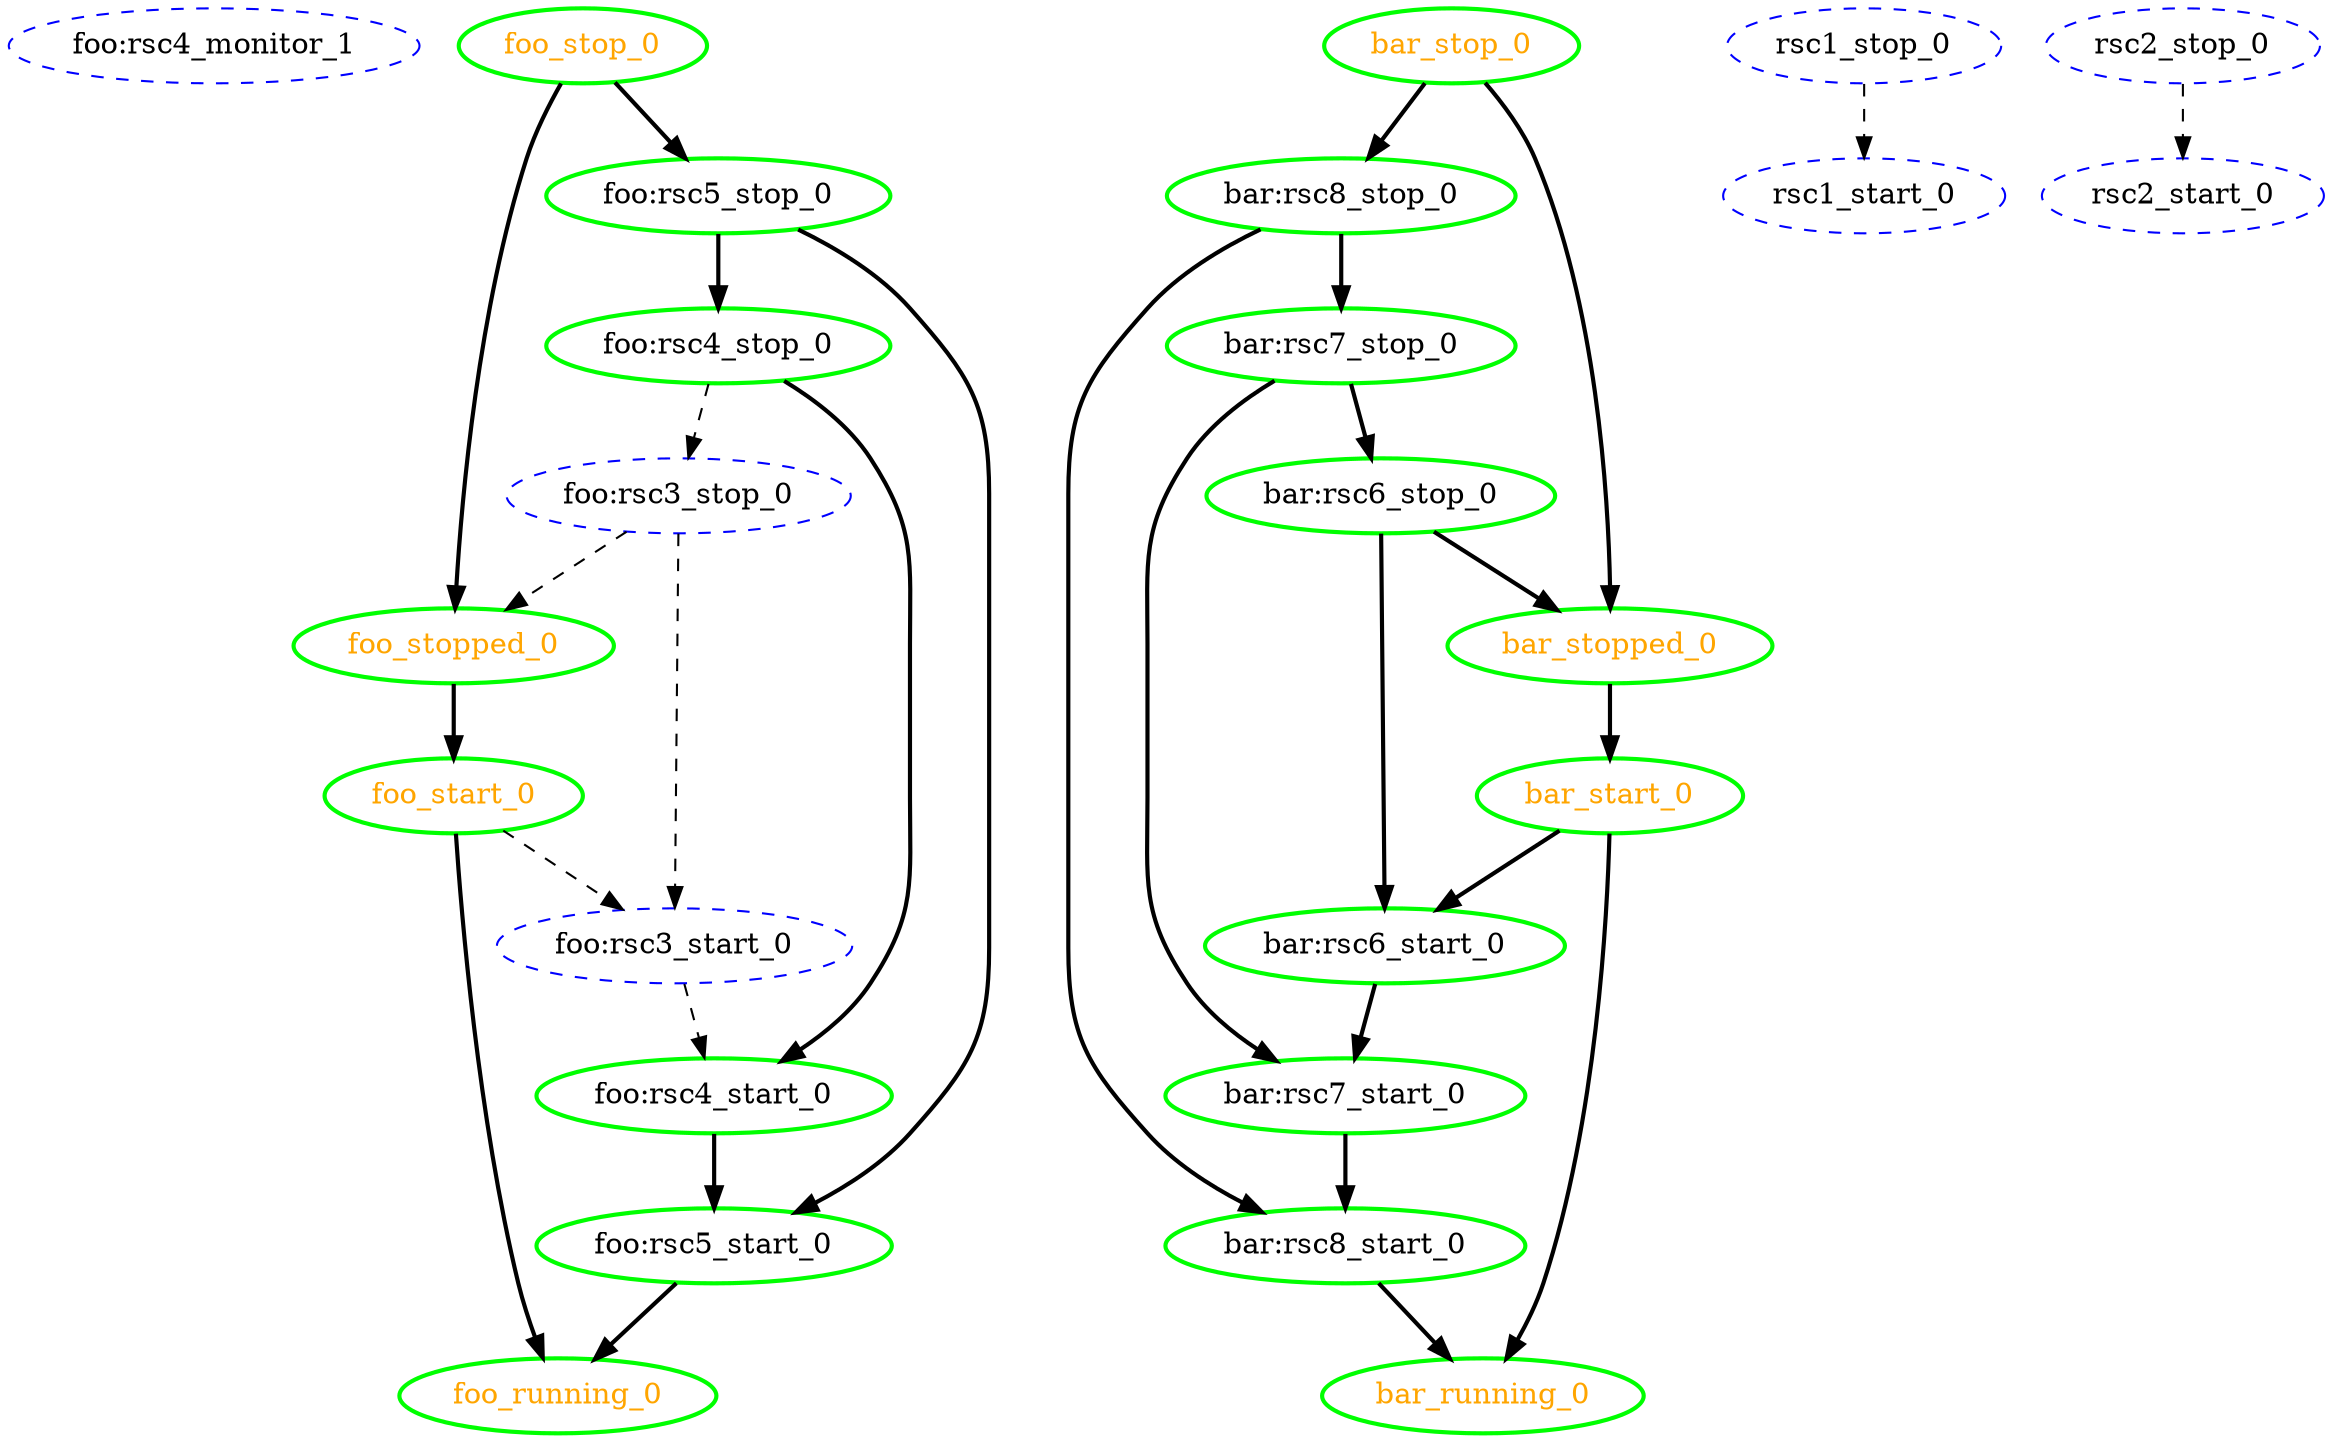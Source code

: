 digraph "g" {
	size = "30,30"
"foo:rsc4_monitor_1" [ style="dashed" color="blue" fontcolor="black" ]
"foo:rsc4_stop_0" [ tooltip="node1" style=bold color="green" fontcolor="black" ]
"bar:rsc7_start_0" [ tooltip="node2" style=bold color="green" fontcolor="black" ]
"bar:rsc7_stop_0" [ tooltip="node1" style=bold color="green" fontcolor="black" ]
"rsc1_stop_0" [ style="dashed" color="blue" fontcolor="black" ]
"rsc1_start_0" [ style="dashed" color="blue" fontcolor="black" ]
"rsc2_stop_0" [ style="dashed" color="blue" fontcolor="black" ]
"rsc2_start_0" [ style="dashed" color="blue" fontcolor="black" ]
"foo:rsc3_stop_0" [ style="dashed" color="blue" fontcolor="black" ]
"foo:rsc3_start_0" [ style="dashed" color="blue" fontcolor="black" ]
"foo:rsc4_start_0" [ tooltip="node1" style=bold color="green" fontcolor="black" ]
"foo:rsc5_stop_0" [ tooltip="node1" style=bold color="green" fontcolor="black" ]
"foo:rsc5_start_0" [ tooltip="node1" style=bold color="green" fontcolor="black" ]
"foo_start_0" [ tooltip="" style=bold color="green" fontcolor="orange" ]
"foo_running_0" [ tooltip="" style=bold color="green" fontcolor="orange" ]
"foo_stop_0" [ tooltip="" style=bold color="green" fontcolor="orange" ]
"foo_stopped_0" [ tooltip="" style=bold color="green" fontcolor="orange" ]
"bar:rsc6_stop_0" [ tooltip="node1" style=bold color="green" fontcolor="black" ]
"bar:rsc6_start_0" [ tooltip="node2" style=bold color="green" fontcolor="black" ]
"bar:rsc8_stop_0" [ tooltip="node1" style=bold color="green" fontcolor="black" ]
"bar:rsc8_start_0" [ tooltip="node2" style=bold color="green" fontcolor="black" ]
"bar_start_0" [ tooltip="" style=bold color="green" fontcolor="orange" ]
"bar_running_0" [ tooltip="" style=bold color="green" fontcolor="orange" ]
"bar_stop_0" [ tooltip="" style=bold color="green" fontcolor="orange" ]
"bar_stopped_0" [ tooltip="" style=bold color="green" fontcolor="orange" ]
"foo:rsc5_stop_0" -> "foo:rsc4_stop_0" [ style = bold]
"bar:rsc7_stop_0" -> "bar:rsc7_start_0" [ style = bold]
"bar:rsc6_start_0" -> "bar:rsc7_start_0" [ style = bold]
"bar:rsc8_stop_0" -> "bar:rsc7_stop_0" [ style = bold]
"rsc1_stop_0" -> "rsc1_start_0" [ style = dashed]
"rsc2_stop_0" -> "rsc2_start_0" [ style = dashed]
"foo:rsc4_stop_0" -> "foo:rsc3_stop_0" [ style = dashed]
"foo:rsc3_stop_0" -> "foo:rsc3_start_0" [ style = dashed]
"foo_start_0" -> "foo:rsc3_start_0" [ style = dashed]
"foo:rsc4_stop_0" -> "foo:rsc4_start_0" [ style = bold]
"foo:rsc3_start_0" -> "foo:rsc4_start_0" [ style = dashed]
"foo_stop_0" -> "foo:rsc5_stop_0" [ style = bold]
"foo:rsc4_start_0" -> "foo:rsc5_start_0" [ style = bold]
"foo:rsc5_stop_0" -> "foo:rsc5_start_0" [ style = bold]
"foo_stopped_0" -> "foo_start_0" [ style = bold]
"foo:rsc5_start_0" -> "foo_running_0" [ style = bold]
"foo_start_0" -> "foo_running_0" [ style = bold]
"foo:rsc3_stop_0" -> "foo_stopped_0" [ style = dashed]
"foo_stop_0" -> "foo_stopped_0" [ style = bold]
"bar:rsc7_stop_0" -> "bar:rsc6_stop_0" [ style = bold]
"bar:rsc6_stop_0" -> "bar:rsc6_start_0" [ style = bold]
"bar_start_0" -> "bar:rsc6_start_0" [ style = bold]
"bar_stop_0" -> "bar:rsc8_stop_0" [ style = bold]
"bar:rsc7_start_0" -> "bar:rsc8_start_0" [ style = bold]
"bar:rsc8_stop_0" -> "bar:rsc8_start_0" [ style = bold]
"bar_stopped_0" -> "bar_start_0" [ style = bold]
"bar:rsc8_start_0" -> "bar_running_0" [ style = bold]
"bar_start_0" -> "bar_running_0" [ style = bold]
"bar:rsc6_stop_0" -> "bar_stopped_0" [ style = bold]
"bar_stop_0" -> "bar_stopped_0" [ style = bold]
}
